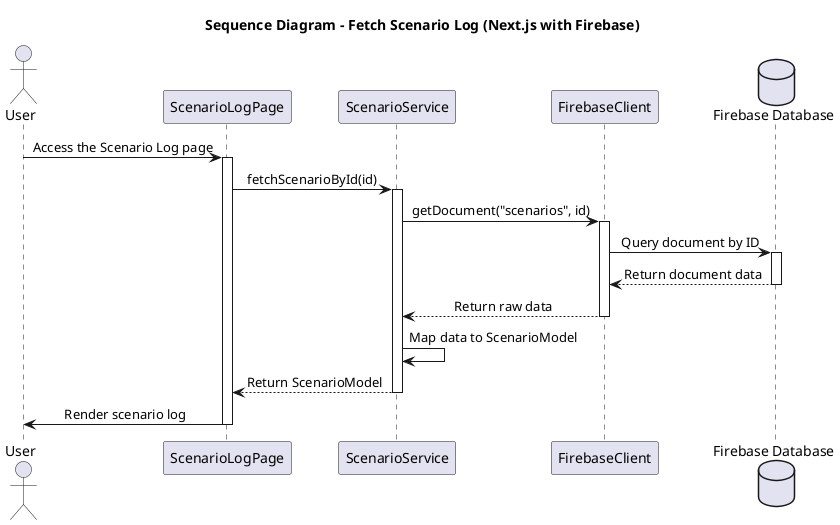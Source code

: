 @startuml ScenarioLogSequenceDiagram
skinparam SequenceMessageAlignment center
title Sequence Diagram - Fetch Scenario Log (Next.js with Firebase)

actor "User" as U
participant "ScenarioLogPage" as Page
participant "ScenarioService" as Service
participant "FirebaseClient" as Client
database "Firebase Database" as DB

U -> Page : Access the Scenario Log page
activate Page

Page -> Service : fetchScenarioById(id)
activate Service

Service -> Client : getDocument("scenarios", id)
activate Client

Client -> DB : Query document by ID
activate DB
DB --> Client : Return document data
deactivate DB

Client --> Service : Return raw data
deactivate Client

Service -> Service : Map data to ScenarioModel
Service --> Page : Return ScenarioModel
deactivate Service

Page -> U : Render scenario log
deactivate Page

@enduml
